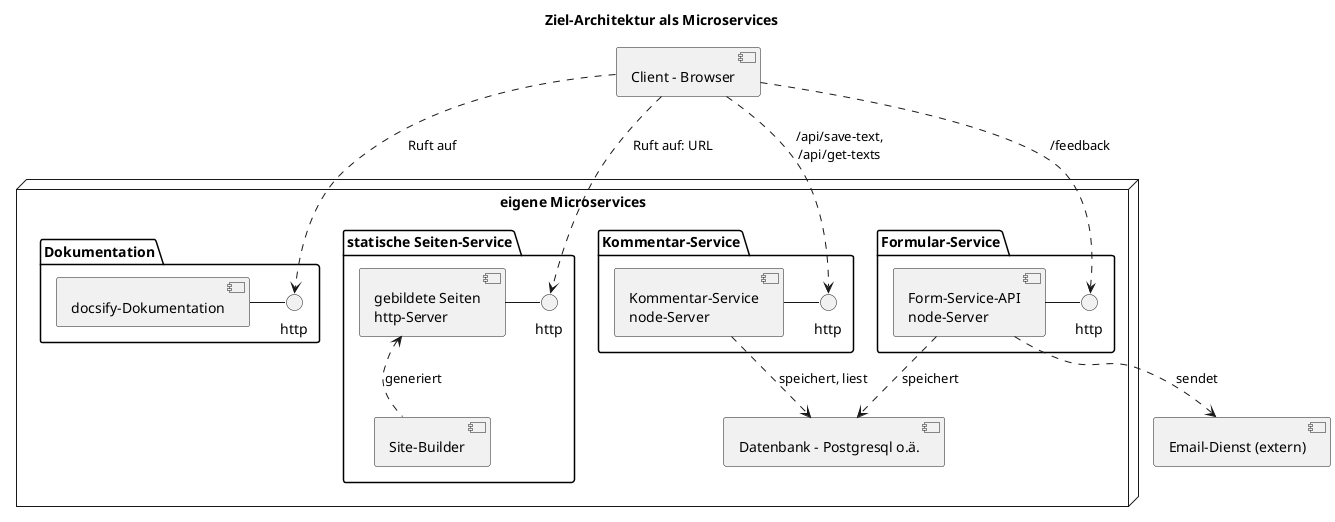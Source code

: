 @startuml microservice_arch
title Ziel-Architektur als Microservices

[Client - Browser] as client
node "eigene Microservices" {
	package "Dokumentation" {
		() http as http_doc
		[docsify-Dokumentation] as doc
		doc -right- http_doc
	}
	package "statische Seiten-Service" as static_site {
		[gebildete Seiten\nhttp-Server] as build_site
		() http as http_site
		build_site -right- http_site
		[Site-Builder] as site_builder
	}
	package "Kommentar-Service" as comment_backend {
		[Kommentar-Service\nnode-Server] as comment_service
		() http as http_comment
		comment_service -right- http_comment
	}
	package "Formular-Service" as form_backend {
		[Form-Service-API\nnode-Server] as form_service
		() http as http_form
		form_service -right- http_form
	}
	[Datenbank - Postgresql o.ä.] as db

}

[Email-Dienst (extern)] as email

client ..> http_site: Ruft auf: URL
client ..> http_doc: Ruft auf
client ..> http_form: /feedback
client ..> http_comment: /api/save-text,\n/api/get-texts
form_service ..> email: sendet
form_service ..> db: speichert
comment_service ..> db: speichert, liest
site_builder .up.> build_site: generiert
@enduml